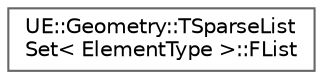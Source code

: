 digraph "Graphical Class Hierarchy"
{
 // INTERACTIVE_SVG=YES
 // LATEX_PDF_SIZE
  bgcolor="transparent";
  edge [fontname=Helvetica,fontsize=10,labelfontname=Helvetica,labelfontsize=10];
  node [fontname=Helvetica,fontsize=10,shape=box,height=0.2,width=0.4];
  rankdir="LR";
  Node0 [id="Node000000",label="UE::Geometry::TSparseList\lSet\< ElementType \>::FList",height=0.2,width=0.4,color="grey40", fillcolor="white", style="filled",URL="$d7/d23/structUE_1_1Geometry_1_1TSparseListSet_1_1FList.html",tooltip=" "];
}
